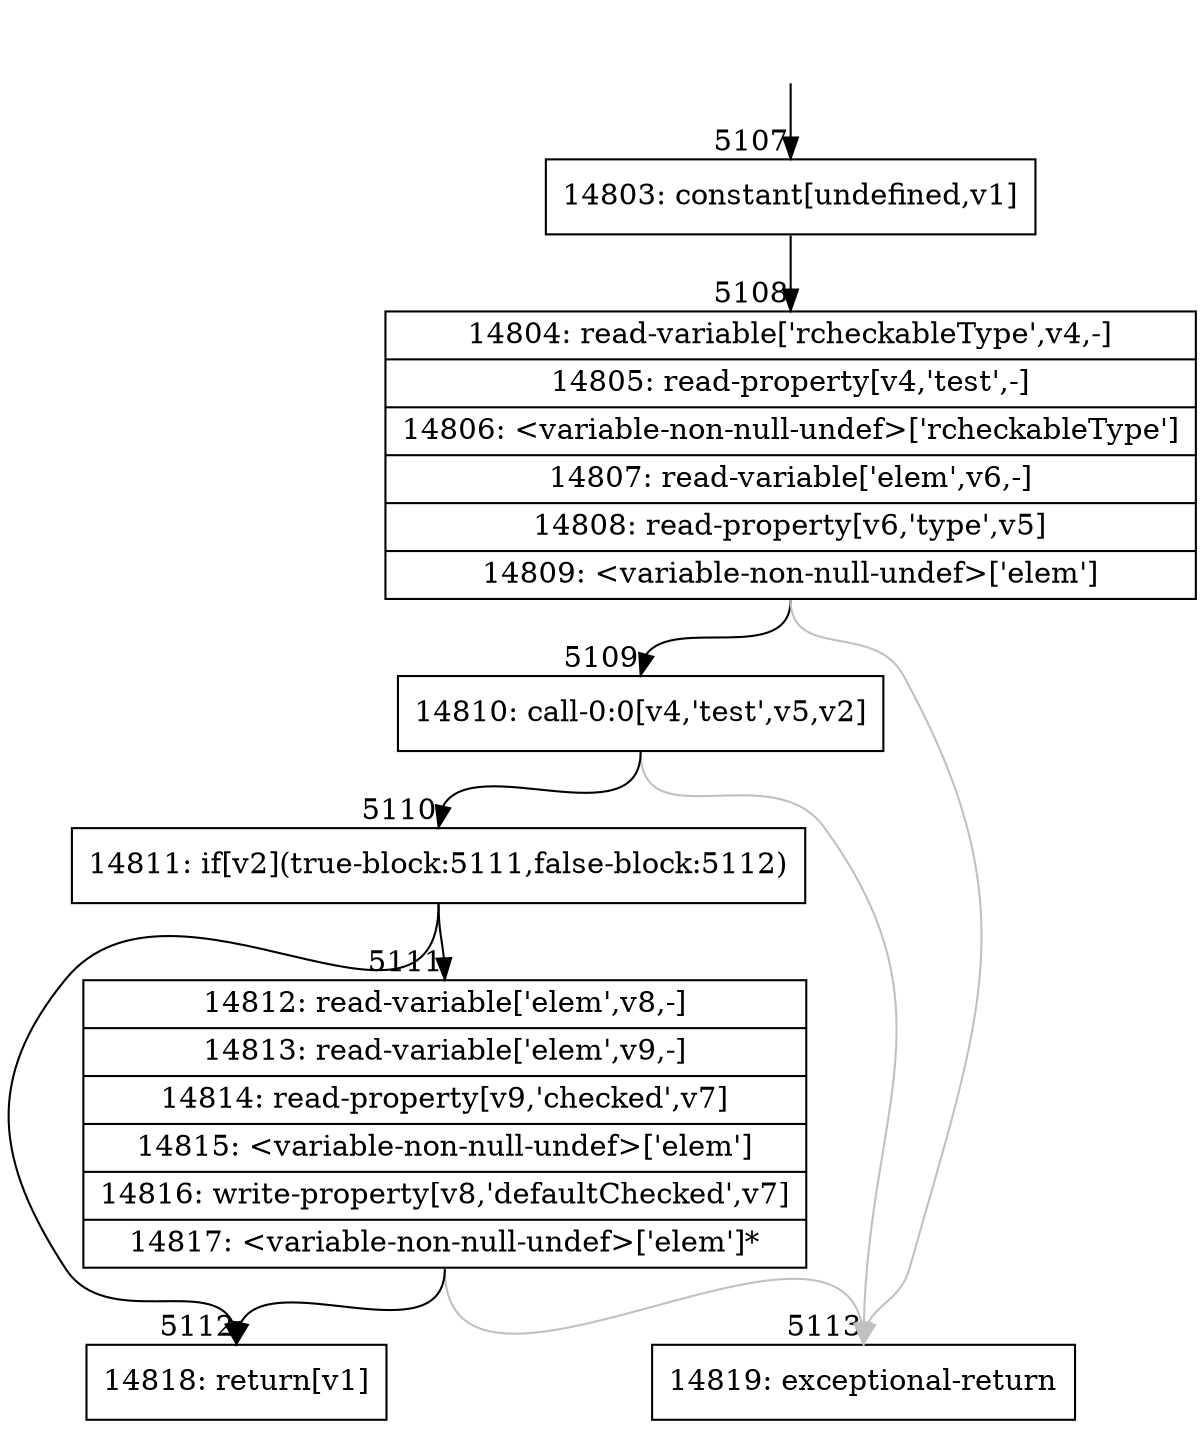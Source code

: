 digraph {
rankdir="TD"
BB_entry326[shape=none,label=""];
BB_entry326 -> BB5107 [tailport=s, headport=n, headlabel="    5107"]
BB5107 [shape=record label="{14803: constant[undefined,v1]}" ] 
BB5107 -> BB5108 [tailport=s, headport=n, headlabel="      5108"]
BB5108 [shape=record label="{14804: read-variable['rcheckableType',v4,-]|14805: read-property[v4,'test',-]|14806: \<variable-non-null-undef\>['rcheckableType']|14807: read-variable['elem',v6,-]|14808: read-property[v6,'type',v5]|14809: \<variable-non-null-undef\>['elem']}" ] 
BB5108 -> BB5109 [tailport=s, headport=n, headlabel="      5109"]
BB5108 -> BB5113 [tailport=s, headport=n, color=gray, headlabel="      5113"]
BB5109 [shape=record label="{14810: call-0:0[v4,'test',v5,v2]}" ] 
BB5109 -> BB5110 [tailport=s, headport=n, headlabel="      5110"]
BB5109 -> BB5113 [tailport=s, headport=n, color=gray]
BB5110 [shape=record label="{14811: if[v2](true-block:5111,false-block:5112)}" ] 
BB5110 -> BB5111 [tailport=s, headport=n, headlabel="      5111"]
BB5110 -> BB5112 [tailport=s, headport=n, headlabel="      5112"]
BB5111 [shape=record label="{14812: read-variable['elem',v8,-]|14813: read-variable['elem',v9,-]|14814: read-property[v9,'checked',v7]|14815: \<variable-non-null-undef\>['elem']|14816: write-property[v8,'defaultChecked',v7]|14817: \<variable-non-null-undef\>['elem']*}" ] 
BB5111 -> BB5112 [tailport=s, headport=n]
BB5111 -> BB5113 [tailport=s, headport=n, color=gray]
BB5112 [shape=record label="{14818: return[v1]}" ] 
BB5113 [shape=record label="{14819: exceptional-return}" ] 
}
